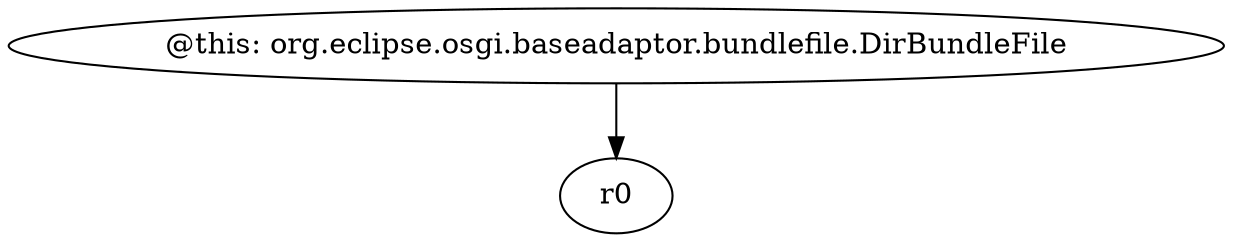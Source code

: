 digraph g {
0[label="@this: org.eclipse.osgi.baseadaptor.bundlefile.DirBundleFile"]
1[label="r0"]
0->1[label=""]
}
